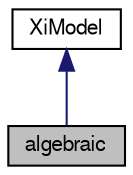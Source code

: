 digraph "algebraic"
{
  bgcolor="transparent";
  edge [fontname="FreeSans",fontsize="10",labelfontname="FreeSans",labelfontsize="10"];
  node [fontname="FreeSans",fontsize="10",shape=record];
  Node0 [label="algebraic",height=0.2,width=0.4,color="black", fillcolor="grey75", style="filled", fontcolor="black"];
  Node1 -> Node0 [dir="back",color="midnightblue",fontsize="10",style="solid",fontname="FreeSans"];
  Node1 [label="XiModel",height=0.2,width=0.4,color="black",URL="$a31882.html",tooltip="Base-class for all Xi models used by the b-Xi combustion model. See Technical Report SH/RE/01R for de..."];
}
